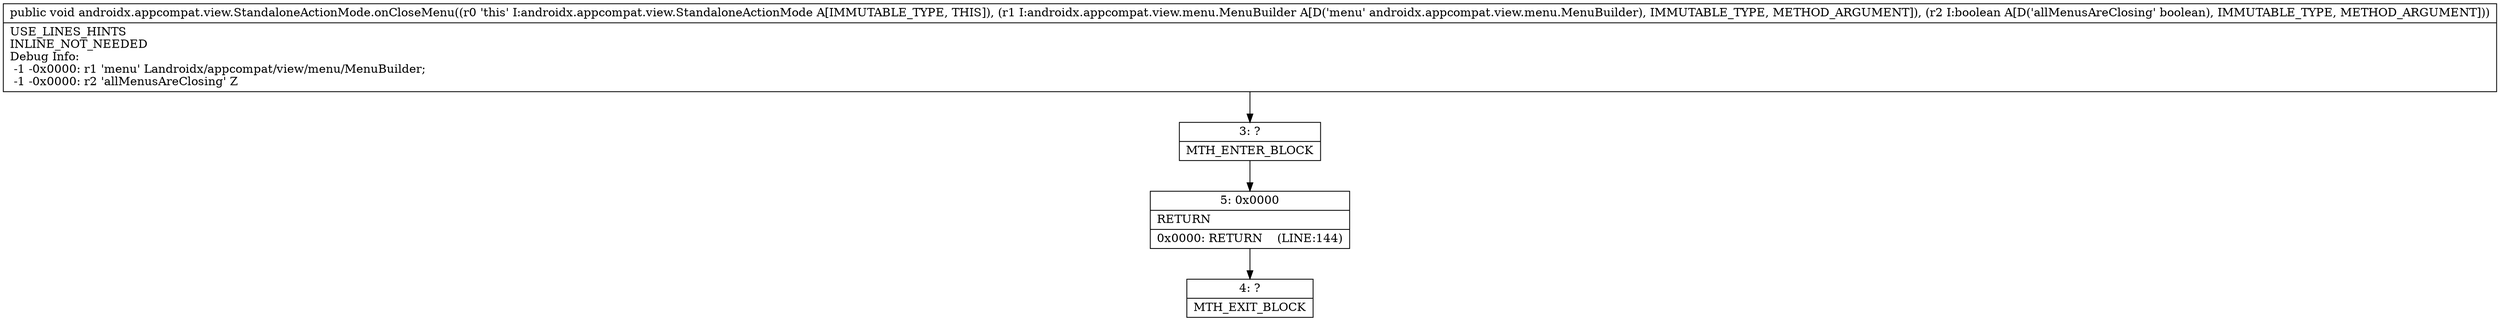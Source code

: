 digraph "CFG forandroidx.appcompat.view.StandaloneActionMode.onCloseMenu(Landroidx\/appcompat\/view\/menu\/MenuBuilder;Z)V" {
Node_3 [shape=record,label="{3\:\ ?|MTH_ENTER_BLOCK\l}"];
Node_5 [shape=record,label="{5\:\ 0x0000|RETURN\l|0x0000: RETURN    (LINE:144)\l}"];
Node_4 [shape=record,label="{4\:\ ?|MTH_EXIT_BLOCK\l}"];
MethodNode[shape=record,label="{public void androidx.appcompat.view.StandaloneActionMode.onCloseMenu((r0 'this' I:androidx.appcompat.view.StandaloneActionMode A[IMMUTABLE_TYPE, THIS]), (r1 I:androidx.appcompat.view.menu.MenuBuilder A[D('menu' androidx.appcompat.view.menu.MenuBuilder), IMMUTABLE_TYPE, METHOD_ARGUMENT]), (r2 I:boolean A[D('allMenusAreClosing' boolean), IMMUTABLE_TYPE, METHOD_ARGUMENT]))  | USE_LINES_HINTS\lINLINE_NOT_NEEDED\lDebug Info:\l  \-1 \-0x0000: r1 'menu' Landroidx\/appcompat\/view\/menu\/MenuBuilder;\l  \-1 \-0x0000: r2 'allMenusAreClosing' Z\l}"];
MethodNode -> Node_3;Node_3 -> Node_5;
Node_5 -> Node_4;
}

